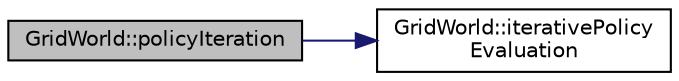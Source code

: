 digraph "GridWorld::policyIteration"
{
  bgcolor="transparent";
  edge [fontname="Helvetica",fontsize="10",labelfontname="Helvetica",labelfontsize="10"];
  node [fontname="Helvetica",fontsize="10",shape=record];
  rankdir="LR";
  Node86 [label="GridWorld::policyIteration",height=0.2,width=0.4,color="black", fillcolor="grey75", style="filled", fontcolor="black"];
  Node86 -> Node87 [color="midnightblue",fontsize="10",style="solid",fontname="Helvetica"];
  Node87 [label="GridWorld::iterativePolicy\lEvaluation",height=0.2,width=0.4,color="black",URL="$classGridWorld.html#a5ee28286d5b619b0cf046b83f7d8ee7c",tooltip="Iterative policy evaluation implemented as decribed in Sutton and Barto, 2017. "];
}
